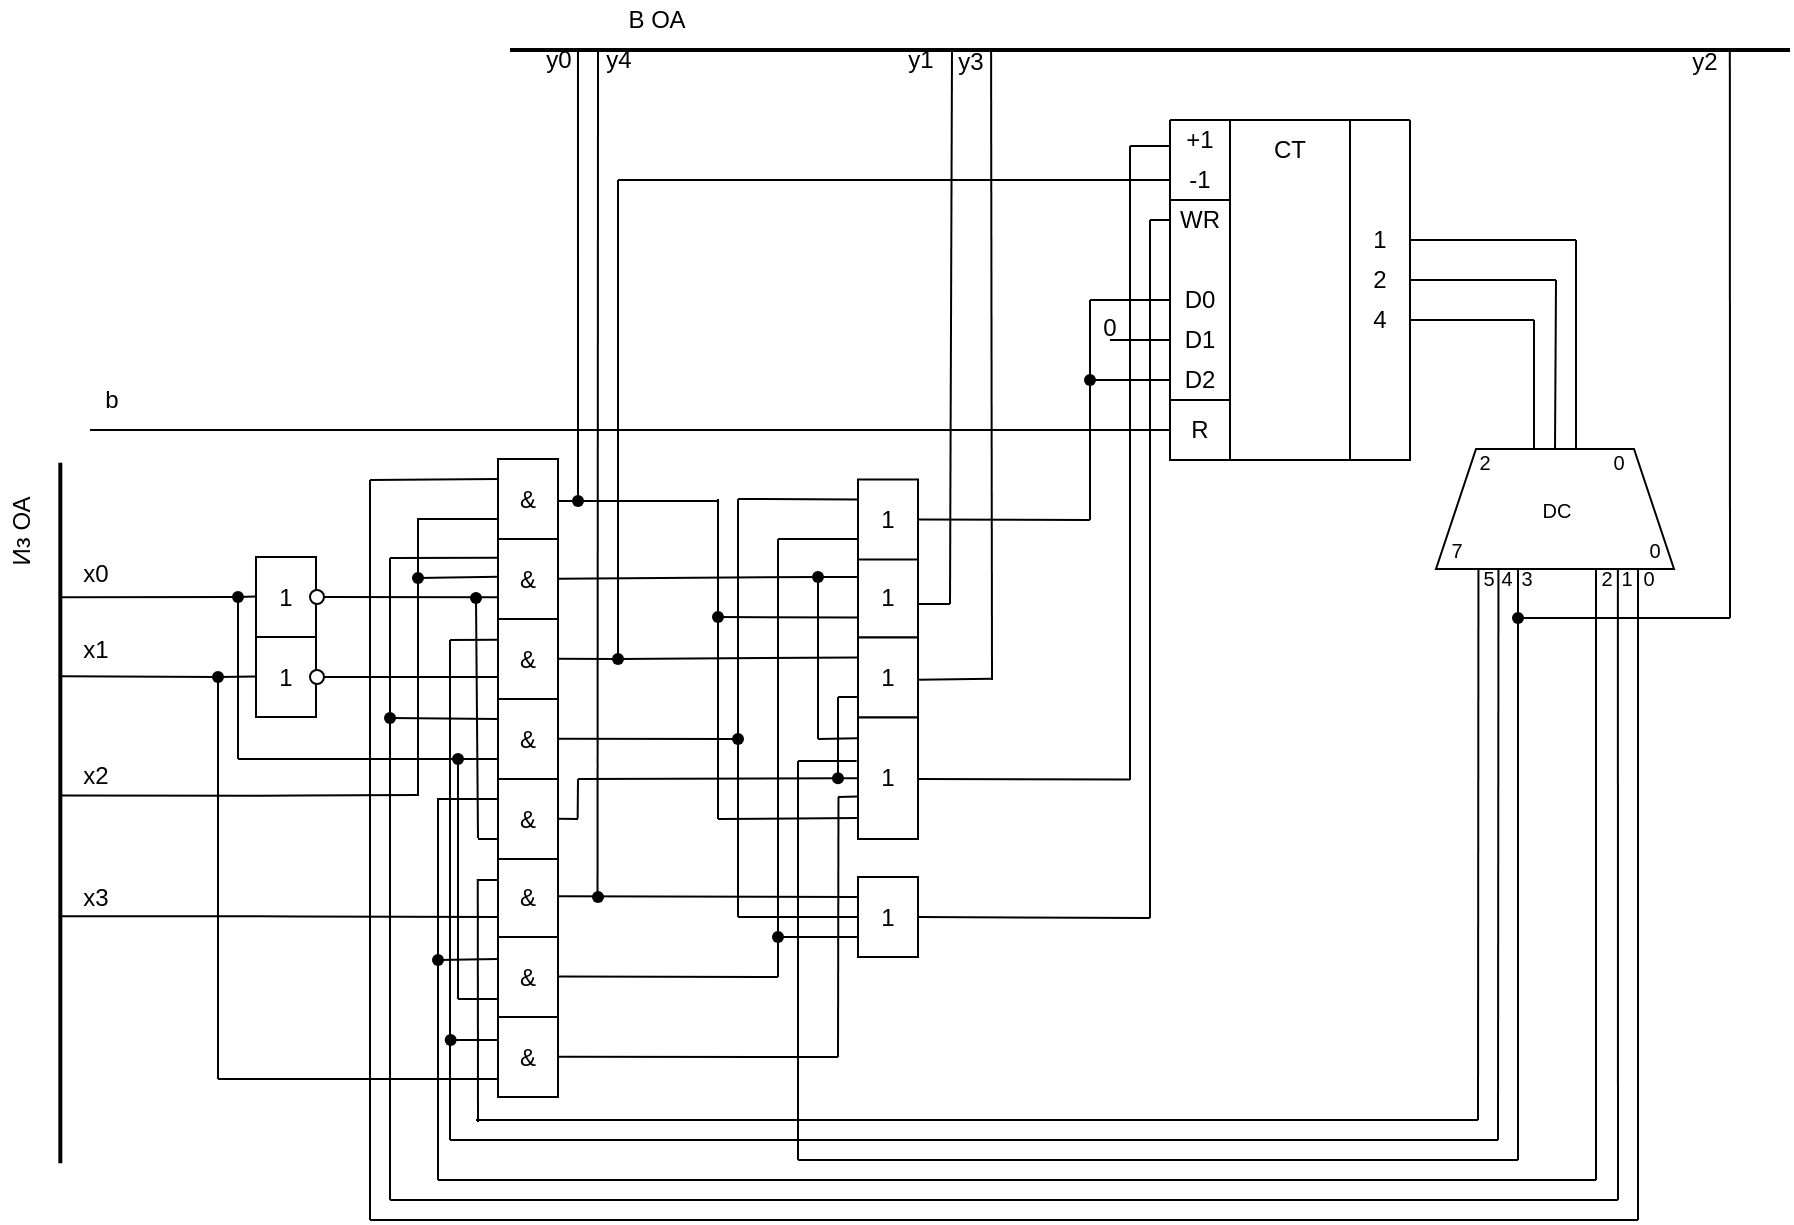 <mxfile version="14.6.11" type="device"><diagram id="6rTT9G7XrdYnJIxg4RJ-" name="Page-1"><mxGraphModel dx="2432" dy="1533" grid="1" gridSize="10" guides="1" tooltips="1" connect="1" arrows="1" fold="1" page="1" pageScale="1" pageWidth="827" pageHeight="1169" math="0" shadow="0"><root><mxCell id="0"/><mxCell id="1" parent="0"/><mxCell id="FhcqN6bbAyKNYgnMqyNb-53" value="" style="endArrow=none;html=1;labelBackgroundColor=#ffffff;fontColor=#000000;" parent="1" edge="1"><mxGeometry width="50" height="50" relative="1" as="geometry"><mxPoint x="-757" y="-935.5" as="sourcePoint"/><mxPoint x="-757" y="-1040" as="targetPoint"/></mxGeometry></mxCell><mxCell id="FhcqN6bbAyKNYgnMqyNb-59" value="" style="shape=trapezoid;perimeter=trapezoidPerimeter;whiteSpace=wrap;html=1;fixedSize=1;rounded=0;glass=1;strokeColor=#000000;fillColor=#ffffff;rotation=0;" parent="1" vertex="1"><mxGeometry x="-827" y="-935.5" width="119" height="60" as="geometry"/></mxCell><mxCell id="FhcqN6bbAyKNYgnMqyNb-61" value="" style="endArrow=none;html=1;labelBackgroundColor=#ffffff;fontColor=#000000;exitX=0.5;exitY=0;exitDx=0;exitDy=0;" parent="1" edge="1"><mxGeometry width="50" height="50" relative="1" as="geometry"><mxPoint x="-767.5" y="-935.5" as="sourcePoint"/><mxPoint x="-767" y="-1020" as="targetPoint"/></mxGeometry></mxCell><mxCell id="FhcqN6bbAyKNYgnMqyNb-62" value="" style="endArrow=none;html=1;labelBackgroundColor=#ffffff;fontColor=#000000;" parent="1" edge="1"><mxGeometry width="50" height="50" relative="1" as="geometry"><mxPoint x="-778" y="-935.5" as="sourcePoint"/><mxPoint x="-778" y="-1000" as="targetPoint"/></mxGeometry></mxCell><mxCell id="FhcqN6bbAyKNYgnMqyNb-66" value="&lt;font style=&quot;font-size: 10px&quot;&gt;DC&lt;/font&gt;" style="text;html=1;align=center;verticalAlign=middle;resizable=0;points=[];autosize=1;strokeColor=none;" parent="1" vertex="1"><mxGeometry x="-782" y="-915.5" width="30" height="20" as="geometry"/></mxCell><mxCell id="FhcqN6bbAyKNYgnMqyNb-67" value="&lt;font style=&quot;font-size: 10px&quot;&gt;7&lt;/font&gt;" style="text;html=1;align=center;verticalAlign=middle;resizable=0;points=[];autosize=1;strokeColor=none;" parent="1" vertex="1"><mxGeometry x="-827" y="-895.5" width="20" height="20" as="geometry"/></mxCell><mxCell id="FhcqN6bbAyKNYgnMqyNb-69" value="&lt;font style=&quot;font-size: 10px&quot;&gt;0&lt;/font&gt;" style="text;html=1;align=center;verticalAlign=middle;resizable=0;points=[];autosize=1;strokeColor=none;" parent="1" vertex="1"><mxGeometry x="-728" y="-895.5" width="20" height="20" as="geometry"/></mxCell><mxCell id="FhcqN6bbAyKNYgnMqyNb-70" value="&lt;span style=&quot;font-size: 10px&quot;&gt;2&lt;/span&gt;" style="text;html=1;align=center;verticalAlign=middle;resizable=0;points=[];autosize=1;strokeColor=none;" parent="1" vertex="1"><mxGeometry x="-812.77" y="-939.5" width="20" height="20" as="geometry"/></mxCell><mxCell id="FhcqN6bbAyKNYgnMqyNb-71" value="&lt;span style=&quot;font-size: 10px&quot;&gt;0&lt;/span&gt;" style="text;html=1;align=center;verticalAlign=middle;resizable=0;points=[];autosize=1;strokeColor=none;" parent="1" vertex="1"><mxGeometry x="-746" y="-939.5" width="20" height="20" as="geometry"/></mxCell><mxCell id="FhcqN6bbAyKNYgnMqyNb-85" value="" style="endArrow=none;html=1;labelBackgroundColor=#ffffff;fontColor=#000000;" parent="1" edge="1"><mxGeometry width="50" height="50" relative="1" as="geometry"><mxPoint x="-736" y="-560" as="sourcePoint"/><mxPoint x="-736.07" y="-875.5" as="targetPoint"/><Array as="points"><mxPoint x="-736.07" y="-875.5"/></Array></mxGeometry></mxCell><mxCell id="FhcqN6bbAyKNYgnMqyNb-86" value="" style="endArrow=none;html=1;labelBackgroundColor=#ffffff;fontColor=#000000;" parent="1" edge="1"><mxGeometry width="50" height="50" relative="1" as="geometry"><mxPoint x="-726" y="-550" as="sourcePoint"/><mxPoint x="-726" y="-875.5" as="targetPoint"/><Array as="points"><mxPoint x="-726" y="-875.5"/></Array></mxGeometry></mxCell><mxCell id="FhcqN6bbAyKNYgnMqyNb-87" value="&lt;font style=&quot;font-size: 10px&quot;&gt;0&lt;/font&gt;" style="text;html=1;align=center;verticalAlign=middle;resizable=0;points=[];autosize=1;strokeColor=none;" parent="1" vertex="1"><mxGeometry x="-731" y="-881.5" width="20" height="20" as="geometry"/></mxCell><mxCell id="FhcqN6bbAyKNYgnMqyNb-90" value="&lt;font style=&quot;font-size: 10px&quot;&gt;1&lt;/font&gt;" style="text;html=1;align=center;verticalAlign=middle;resizable=0;points=[];autosize=1;strokeColor=none;" parent="1" vertex="1"><mxGeometry x="-742" y="-881.5" width="20" height="20" as="geometry"/></mxCell><mxCell id="FhcqN6bbAyKNYgnMqyNb-93" value="&lt;font style=&quot;font-size: 10px&quot;&gt;2&lt;/font&gt;" style="text;html=1;align=center;verticalAlign=middle;resizable=0;points=[];autosize=1;strokeColor=none;" parent="1" vertex="1"><mxGeometry x="-752" y="-881.5" width="20" height="20" as="geometry"/></mxCell><mxCell id="FhcqN6bbAyKNYgnMqyNb-95" value="" style="endArrow=none;html=1;labelBackgroundColor=#ffffff;fontColor=#000000;startArrow=none;" parent="1" edge="1"><mxGeometry width="50" height="50" relative="1" as="geometry"><mxPoint x="-747" y="-570" as="sourcePoint"/><mxPoint x="-747.0" y="-875.5" as="targetPoint"/><Array as="points"><mxPoint x="-747" y="-875.5"/></Array></mxGeometry></mxCell><mxCell id="FhcqN6bbAyKNYgnMqyNb-100" value="&lt;font style=&quot;font-size: 10px&quot;&gt;3&lt;/font&gt;" style="text;html=1;align=center;verticalAlign=middle;resizable=0;points=[];autosize=1;strokeColor=none;" parent="1" vertex="1"><mxGeometry x="-792" y="-881.5" width="20" height="20" as="geometry"/></mxCell><mxCell id="FhcqN6bbAyKNYgnMqyNb-102" value="" style="endArrow=none;html=1;labelBackgroundColor=#ffffff;fontColor=#000000;startArrow=none;" parent="1" edge="1"><mxGeometry width="50" height="50" relative="1" as="geometry"><mxPoint x="-786" y="-580" as="sourcePoint"/><mxPoint x="-786" y="-875.5" as="targetPoint"/><Array as="points"><mxPoint x="-786" y="-875.5"/></Array></mxGeometry></mxCell><mxCell id="FhcqN6bbAyKNYgnMqyNb-105" value="&lt;font style=&quot;font-size: 10px&quot;&gt;4&lt;/font&gt;" style="text;html=1;align=center;verticalAlign=middle;resizable=0;points=[];autosize=1;strokeColor=none;" parent="1" vertex="1"><mxGeometry x="-802" y="-881.5" width="20" height="20" as="geometry"/></mxCell><mxCell id="FhcqN6bbAyKNYgnMqyNb-107" value="&lt;font style=&quot;font-size: 10px&quot;&gt;5&lt;/font&gt;" style="text;html=1;align=center;verticalAlign=middle;resizable=0;points=[];autosize=1;strokeColor=none;" parent="1" vertex="1"><mxGeometry x="-811.27" y="-881.5" width="20" height="20" as="geometry"/></mxCell><mxCell id="FhcqN6bbAyKNYgnMqyNb-109" value="" style="endArrow=none;html=1;labelBackgroundColor=#ffffff;fontColor=#000000;startArrow=none;" parent="1" edge="1"><mxGeometry width="50" height="50" relative="1" as="geometry"><mxPoint x="-796" y="-590" as="sourcePoint"/><mxPoint x="-795.77" y="-875.5" as="targetPoint"/><Array as="points"><mxPoint x="-795.77" y="-875.5"/></Array></mxGeometry></mxCell><mxCell id="FhcqN6bbAyKNYgnMqyNb-112" value="" style="endArrow=none;html=1;labelBackgroundColor=#ffffff;fontColor=#000000;startArrow=none;" parent="1" edge="1"><mxGeometry width="50" height="50" relative="1" as="geometry"><mxPoint x="-806" y="-600" as="sourcePoint"/><mxPoint x="-805.77" y="-875.5" as="targetPoint"/><Array as="points"><mxPoint x="-805.77" y="-875.5"/></Array></mxGeometry></mxCell><mxCell id="6sKbx54UEOwFNfyIrYAe-3" value="1" style="rounded=0;whiteSpace=wrap;html=1;glass=0;" vertex="1" parent="1"><mxGeometry x="-1417" y="-881.5" width="30" height="40" as="geometry"/></mxCell><mxCell id="6sKbx54UEOwFNfyIrYAe-4" value="1" style="rounded=0;whiteSpace=wrap;html=1;glass=0;" vertex="1" parent="1"><mxGeometry x="-1417" y="-841.5" width="30" height="40" as="geometry"/></mxCell><mxCell id="6sKbx54UEOwFNfyIrYAe-5" value="&amp;amp;" style="rounded=0;whiteSpace=wrap;html=1;glass=0;" vertex="1" parent="1"><mxGeometry x="-1296" y="-731.5" width="30" height="40" as="geometry"/></mxCell><mxCell id="6sKbx54UEOwFNfyIrYAe-6" value="&amp;amp;" style="rounded=0;whiteSpace=wrap;html=1;glass=0;" vertex="1" parent="1"><mxGeometry x="-1296" y="-691.5" width="30" height="40" as="geometry"/></mxCell><mxCell id="6sKbx54UEOwFNfyIrYAe-7" value="&amp;amp;" style="rounded=0;whiteSpace=wrap;html=1;glass=0;" vertex="1" parent="1"><mxGeometry x="-1296" y="-651.5" width="30" height="40" as="geometry"/></mxCell><mxCell id="6sKbx54UEOwFNfyIrYAe-9" value="&amp;amp;" style="rounded=0;whiteSpace=wrap;html=1;glass=0;" vertex="1" parent="1"><mxGeometry x="-1296" y="-930.5" width="30" height="40" as="geometry"/></mxCell><mxCell id="6sKbx54UEOwFNfyIrYAe-10" value="&amp;amp;" style="rounded=0;whiteSpace=wrap;html=1;glass=0;" vertex="1" parent="1"><mxGeometry x="-1296" y="-890.5" width="30" height="40" as="geometry"/></mxCell><mxCell id="6sKbx54UEOwFNfyIrYAe-11" value="&amp;amp;" style="rounded=0;whiteSpace=wrap;html=1;glass=0;" vertex="1" parent="1"><mxGeometry x="-1296" y="-850.5" width="30" height="40" as="geometry"/></mxCell><mxCell id="6sKbx54UEOwFNfyIrYAe-12" value="&amp;amp;" style="rounded=0;whiteSpace=wrap;html=1;glass=0;" vertex="1" parent="1"><mxGeometry x="-1296" y="-810.5" width="30" height="40" as="geometry"/></mxCell><mxCell id="6sKbx54UEOwFNfyIrYAe-13" value="&amp;amp;" style="rounded=0;whiteSpace=wrap;html=1;glass=0;" vertex="1" parent="1"><mxGeometry x="-1296" y="-770.5" width="30" height="40" as="geometry"/></mxCell><mxCell id="6sKbx54UEOwFNfyIrYAe-19" value="1" style="rounded=0;whiteSpace=wrap;html=1;glass=0;" vertex="1" parent="1"><mxGeometry x="-1116" y="-881.25" width="30" height="40" as="geometry"/></mxCell><mxCell id="6sKbx54UEOwFNfyIrYAe-20" value="1" style="rounded=0;whiteSpace=wrap;html=1;glass=0;" vertex="1" parent="1"><mxGeometry x="-1116" y="-841.25" width="30" height="40" as="geometry"/></mxCell><mxCell id="6sKbx54UEOwFNfyIrYAe-21" value="1" style="rounded=0;whiteSpace=wrap;html=1;glass=0;" vertex="1" parent="1"><mxGeometry x="-1116" y="-801.25" width="30" height="60.75" as="geometry"/></mxCell><mxCell id="6sKbx54UEOwFNfyIrYAe-22" value="1" style="rounded=0;whiteSpace=wrap;html=1;glass=0;" vertex="1" parent="1"><mxGeometry x="-1116" y="-920.25" width="30" height="40" as="geometry"/></mxCell><mxCell id="6sKbx54UEOwFNfyIrYAe-23" value="1" style="rounded=0;whiteSpace=wrap;html=1;glass=0;" vertex="1" parent="1"><mxGeometry x="-1116" y="-721.5" width="30" height="40" as="geometry"/></mxCell><mxCell id="6sKbx54UEOwFNfyIrYAe-24" value="" style="ellipse;whiteSpace=wrap;html=1;aspect=fixed;rounded=0;glass=0;" vertex="1" parent="1"><mxGeometry x="-1390" y="-825" width="7" height="7" as="geometry"/></mxCell><mxCell id="6sKbx54UEOwFNfyIrYAe-25" value="" style="ellipse;whiteSpace=wrap;html=1;aspect=fixed;rounded=0;glass=0;" vertex="1" parent="1"><mxGeometry x="-1390" y="-865" width="7" height="7" as="geometry"/></mxCell><mxCell id="6sKbx54UEOwFNfyIrYAe-26" value="" style="endArrow=none;html=1;exitDx=0;exitDy=0;exitPerimeter=0;startArrow=none;" edge="1" parent="1" source="6sKbx54UEOwFNfyIrYAe-66"><mxGeometry width="50" height="50" relative="1" as="geometry"><mxPoint x="-1516" y="-861.74" as="sourcePoint"/><mxPoint x="-1417" y="-861.74" as="targetPoint"/></mxGeometry></mxCell><mxCell id="6sKbx54UEOwFNfyIrYAe-27" value="" style="endArrow=none;html=1;exitDx=0;exitDy=0;exitPerimeter=0;startArrow=none;" edge="1" parent="1" source="6sKbx54UEOwFNfyIrYAe-71"><mxGeometry width="50" height="50" relative="1" as="geometry"><mxPoint x="-1516" y="-821.74" as="sourcePoint"/><mxPoint x="-1417" y="-821.74" as="targetPoint"/></mxGeometry></mxCell><mxCell id="6sKbx54UEOwFNfyIrYAe-32" value="" style="line;strokeWidth=2;html=1;rotation=-90;" vertex="1" parent="1"><mxGeometry x="-1690" y="-758.5" width="350.33" height="10" as="geometry"/></mxCell><mxCell id="6sKbx54UEOwFNfyIrYAe-33" value="Из ОА" style="text;html=1;align=center;verticalAlign=middle;resizable=0;points=[];autosize=1;strokeColor=none;rotation=-90;" vertex="1" parent="1"><mxGeometry x="-1559.5" y="-903.5" width="50" height="20" as="geometry"/></mxCell><mxCell id="6sKbx54UEOwFNfyIrYAe-34" value="x0" style="text;html=1;strokeColor=none;fillColor=none;align=center;verticalAlign=middle;whiteSpace=wrap;rounded=0;" vertex="1" parent="1"><mxGeometry x="-1517" y="-883.5" width="40" height="20" as="geometry"/></mxCell><mxCell id="6sKbx54UEOwFNfyIrYAe-35" value="x1" style="text;html=1;strokeColor=none;fillColor=none;align=center;verticalAlign=middle;whiteSpace=wrap;rounded=0;" vertex="1" parent="1"><mxGeometry x="-1517" y="-845" width="40" height="20" as="geometry"/></mxCell><mxCell id="6sKbx54UEOwFNfyIrYAe-36" value="" style="endArrow=none;html=1;" edge="1" parent="1"><mxGeometry width="50" height="50" relative="1" as="geometry"><mxPoint x="-1360" y="-920" as="sourcePoint"/><mxPoint x="-1296" y="-920.56" as="targetPoint"/></mxGeometry></mxCell><mxCell id="6sKbx54UEOwFNfyIrYAe-38" value="" style="endArrow=none;html=1;" edge="1" parent="1"><mxGeometry width="50" height="50" relative="1" as="geometry"><mxPoint x="-1336" y="-900.5" as="sourcePoint"/><mxPoint x="-1296" y="-900.56" as="targetPoint"/></mxGeometry></mxCell><mxCell id="6sKbx54UEOwFNfyIrYAe-39" value="" style="endArrow=none;html=1;" edge="1" parent="1"><mxGeometry width="50" height="50" relative="1" as="geometry"><mxPoint x="-1350" y="-881" as="sourcePoint"/><mxPoint x="-1296" y="-881.12" as="targetPoint"/></mxGeometry></mxCell><mxCell id="6sKbx54UEOwFNfyIrYAe-41" value="" style="endArrow=none;html=1;exitX=0.575;exitY=0.485;exitDx=0;exitDy=0;exitPerimeter=0;" edge="1" parent="1" source="6sKbx54UEOwFNfyIrYAe-79"><mxGeometry width="50" height="50" relative="1" as="geometry"><mxPoint x="-1326" y="-871.5" as="sourcePoint"/><mxPoint x="-1296" y="-871.62" as="targetPoint"/></mxGeometry></mxCell><mxCell id="6sKbx54UEOwFNfyIrYAe-42" value="" style="endArrow=none;html=1;" edge="1" parent="1"><mxGeometry width="50" height="50" relative="1" as="geometry"><mxPoint x="-1320" y="-840" as="sourcePoint"/><mxPoint x="-1296" y="-840.12" as="targetPoint"/></mxGeometry></mxCell><mxCell id="6sKbx54UEOwFNfyIrYAe-43" value="" style="endArrow=none;html=1;exitX=1;exitY=0.5;exitDx=0;exitDy=0;entryX=-0.008;entryY=0.726;entryDx=0;entryDy=0;entryPerimeter=0;" edge="1" parent="1" source="6sKbx54UEOwFNfyIrYAe-24" target="6sKbx54UEOwFNfyIrYAe-11"><mxGeometry width="50" height="50" relative="1" as="geometry"><mxPoint x="-1356" y="-821.55" as="sourcePoint"/><mxPoint x="-1336" y="-821.67" as="targetPoint"/></mxGeometry></mxCell><mxCell id="6sKbx54UEOwFNfyIrYAe-46" value="" style="endArrow=none;html=1;" edge="1" parent="1"><mxGeometry width="50" height="50" relative="1" as="geometry"><mxPoint x="-1350" y="-801" as="sourcePoint"/><mxPoint x="-1296" y="-800.56" as="targetPoint"/></mxGeometry></mxCell><mxCell id="6sKbx54UEOwFNfyIrYAe-47" value="" style="endArrow=none;html=1;" edge="1" parent="1"><mxGeometry width="50" height="50" relative="1" as="geometry"><mxPoint x="-1426" y="-780.5" as="sourcePoint"/><mxPoint x="-1296" y="-780.56" as="targetPoint"/></mxGeometry></mxCell><mxCell id="6sKbx54UEOwFNfyIrYAe-48" value="" style="endArrow=none;html=1;" edge="1" parent="1"><mxGeometry width="50" height="50" relative="1" as="geometry"><mxPoint x="-1326" y="-760.5" as="sourcePoint"/><mxPoint x="-1296" y="-760.56" as="targetPoint"/></mxGeometry></mxCell><mxCell id="6sKbx54UEOwFNfyIrYAe-49" value="" style="endArrow=none;html=1;" edge="1" parent="1"><mxGeometry width="50" height="50" relative="1" as="geometry"><mxPoint x="-1306" y="-740.5" as="sourcePoint"/><mxPoint x="-1296" y="-740.56" as="targetPoint"/></mxGeometry></mxCell><mxCell id="6sKbx54UEOwFNfyIrYAe-54" value="" style="endArrow=none;html=1;" edge="1" parent="1"><mxGeometry width="50" height="50" relative="1" as="geometry"><mxPoint x="-1326" y="-680" as="sourcePoint"/><mxPoint x="-1296" y="-680.56" as="targetPoint"/></mxGeometry></mxCell><mxCell id="6sKbx54UEOwFNfyIrYAe-55" value="" style="endArrow=none;html=1;" edge="1" parent="1"><mxGeometry width="50" height="50" relative="1" as="geometry"><mxPoint x="-1316" y="-660.44" as="sourcePoint"/><mxPoint x="-1296" y="-660.56" as="targetPoint"/></mxGeometry></mxCell><mxCell id="6sKbx54UEOwFNfyIrYAe-56" value="" style="endArrow=none;html=1;" edge="1" parent="1"><mxGeometry width="50" height="50" relative="1" as="geometry"><mxPoint x="-1320" y="-640" as="sourcePoint"/><mxPoint x="-1296" y="-640" as="targetPoint"/></mxGeometry></mxCell><mxCell id="6sKbx54UEOwFNfyIrYAe-57" value="" style="endArrow=none;html=1;" edge="1" parent="1"><mxGeometry width="50" height="50" relative="1" as="geometry"><mxPoint x="-1436" y="-620.5" as="sourcePoint"/><mxPoint x="-1296" y="-620.56" as="targetPoint"/></mxGeometry></mxCell><mxCell id="6sKbx54UEOwFNfyIrYAe-62" value="" style="endArrow=none;html=1;exitX=1;exitY=0.5;exitDx=0;exitDy=0;" edge="1" parent="1" source="6sKbx54UEOwFNfyIrYAe-25"><mxGeometry width="50" height="50" relative="1" as="geometry"><mxPoint x="-1356" y="-861.5" as="sourcePoint"/><mxPoint x="-1296" y="-861.33" as="targetPoint"/></mxGeometry></mxCell><mxCell id="6sKbx54UEOwFNfyIrYAe-64" value="" style="endArrow=none;html=1;startArrow=none;" edge="1" parent="1" source="6sKbx54UEOwFNfyIrYAe-60"><mxGeometry width="50" height="50" relative="1" as="geometry"><mxPoint x="-1306" y="-861" as="sourcePoint"/><mxPoint x="-1306" y="-741" as="targetPoint"/></mxGeometry></mxCell><mxCell id="6sKbx54UEOwFNfyIrYAe-60" value="" style="shape=waypoint;sketch=0;size=6;pointerEvents=1;points=[];fillColor=none;resizable=0;rotatable=0;perimeter=centerPerimeter;snapToPoint=1;rounded=0;glass=0;strokeColor=#000000;" vertex="1" parent="1"><mxGeometry x="-1327" y="-881" width="40" height="40" as="geometry"/></mxCell><mxCell id="6sKbx54UEOwFNfyIrYAe-65" value="" style="endArrow=none;html=1;" edge="1" parent="1" target="6sKbx54UEOwFNfyIrYAe-60"><mxGeometry width="50" height="50" relative="1" as="geometry"><mxPoint x="-1306" y="-861" as="sourcePoint"/><mxPoint x="-1306" y="-741" as="targetPoint"/></mxGeometry></mxCell><mxCell id="6sKbx54UEOwFNfyIrYAe-66" value="" style="shape=waypoint;sketch=0;size=6;pointerEvents=1;points=[];fillColor=none;resizable=0;rotatable=0;perimeter=centerPerimeter;snapToPoint=1;rounded=0;glass=0;strokeColor=#000000;" vertex="1" parent="1"><mxGeometry x="-1446" y="-881.5" width="40" height="40" as="geometry"/></mxCell><mxCell id="6sKbx54UEOwFNfyIrYAe-67" value="" style="endArrow=none;html=1;exitX=0.808;exitY=0.57;exitDx=0;exitDy=0;exitPerimeter=0;" edge="1" parent="1" source="6sKbx54UEOwFNfyIrYAe-32" target="6sKbx54UEOwFNfyIrYAe-66"><mxGeometry width="50" height="50" relative="1" as="geometry"><mxPoint x="-1514.135" y="-861.402" as="sourcePoint"/><mxPoint x="-1417" y="-861.74" as="targetPoint"/></mxGeometry></mxCell><mxCell id="6sKbx54UEOwFNfyIrYAe-68" value="" style="endArrow=none;html=1;" edge="1" parent="1" target="6sKbx54UEOwFNfyIrYAe-66"><mxGeometry width="50" height="50" relative="1" as="geometry"><mxPoint x="-1426" y="-780.5" as="sourcePoint"/><mxPoint x="-1422.49" y="-810.5" as="targetPoint"/></mxGeometry></mxCell><mxCell id="6sKbx54UEOwFNfyIrYAe-69" value="" style="shape=waypoint;sketch=0;size=6;pointerEvents=1;points=[];fillColor=none;resizable=0;rotatable=0;perimeter=centerPerimeter;snapToPoint=1;rounded=0;glass=0;strokeColor=#000000;" vertex="1" parent="1"><mxGeometry x="-1336" y="-800.5" width="40" height="40" as="geometry"/></mxCell><mxCell id="6sKbx54UEOwFNfyIrYAe-70" value="" style="endArrow=none;html=1;startArrow=none;" edge="1" parent="1" source="6sKbx54UEOwFNfyIrYAe-69"><mxGeometry width="50" height="50" relative="1" as="geometry"><mxPoint x="-1336" y="-771.75" as="sourcePoint"/><mxPoint x="-1316" y="-660.5" as="targetPoint"/></mxGeometry></mxCell><mxCell id="6sKbx54UEOwFNfyIrYAe-71" value="" style="shape=waypoint;sketch=0;size=6;pointerEvents=1;points=[];fillColor=none;resizable=0;rotatable=0;perimeter=centerPerimeter;snapToPoint=1;rounded=0;glass=0;strokeColor=#000000;" vertex="1" parent="1"><mxGeometry x="-1456" y="-841.5" width="40" height="40" as="geometry"/></mxCell><mxCell id="6sKbx54UEOwFNfyIrYAe-72" value="" style="endArrow=none;html=1;exitX=0.695;exitY=0.546;exitDx=0;exitDy=0;exitPerimeter=0;" edge="1" parent="1" source="6sKbx54UEOwFNfyIrYAe-32" target="6sKbx54UEOwFNfyIrYAe-71"><mxGeometry width="50" height="50" relative="1" as="geometry"><mxPoint x="-1514.375" y="-821.814" as="sourcePoint"/><mxPoint x="-1417" y="-821.74" as="targetPoint"/></mxGeometry></mxCell><mxCell id="6sKbx54UEOwFNfyIrYAe-74" value="" style="endArrow=none;html=1;" edge="1" parent="1"><mxGeometry width="50" height="50" relative="1" as="geometry"><mxPoint x="-1436" y="-620.5" as="sourcePoint"/><mxPoint x="-1436" y="-821.79" as="targetPoint"/></mxGeometry></mxCell><mxCell id="6sKbx54UEOwFNfyIrYAe-76" value="x2" style="text;html=1;strokeColor=none;fillColor=none;align=center;verticalAlign=middle;whiteSpace=wrap;rounded=0;" vertex="1" parent="1"><mxGeometry x="-1517" y="-782" width="40" height="20" as="geometry"/></mxCell><mxCell id="6sKbx54UEOwFNfyIrYAe-77" value="" style="endArrow=none;html=1;startArrow=none;" edge="1" parent="1" source="6sKbx54UEOwFNfyIrYAe-79"><mxGeometry width="50" height="50" relative="1" as="geometry"><mxPoint x="-1336" y="-901" as="sourcePoint"/><mxPoint x="-1336" y="-762" as="targetPoint"/></mxGeometry></mxCell><mxCell id="6sKbx54UEOwFNfyIrYAe-80" value="" style="endArrow=none;html=1;exitX=0.525;exitY=0.444;exitDx=0;exitDy=0;exitPerimeter=0;" edge="1" parent="1"><mxGeometry width="50" height="50" relative="1" as="geometry"><mxPoint x="-1515.395" y="-762.198" as="sourcePoint"/><mxPoint x="-1336" y="-762.5" as="targetPoint"/><Array as="points"><mxPoint x="-1406" y="-762.14"/></Array></mxGeometry></mxCell><mxCell id="6sKbx54UEOwFNfyIrYAe-81" value="x3" style="text;html=1;strokeColor=none;fillColor=none;align=center;verticalAlign=middle;whiteSpace=wrap;rounded=0;" vertex="1" parent="1"><mxGeometry x="-1517" y="-721.5" width="40" height="20" as="geometry"/></mxCell><mxCell id="6sKbx54UEOwFNfyIrYAe-82" value="" style="endArrow=none;html=1;exitX=0.525;exitY=0.444;exitDx=0;exitDy=0;exitPerimeter=0;entryX=0;entryY=0.75;entryDx=0;entryDy=0;" edge="1" parent="1" target="6sKbx54UEOwFNfyIrYAe-5"><mxGeometry width="50" height="50" relative="1" as="geometry"><mxPoint x="-1515.395" y="-701.898" as="sourcePoint"/><mxPoint x="-1326" y="-701.84" as="targetPoint"/><Array as="points"><mxPoint x="-1406" y="-701.84"/></Array></mxGeometry></mxCell><mxCell id="6sKbx54UEOwFNfyIrYAe-79" value="" style="shape=waypoint;sketch=0;size=6;pointerEvents=1;points=[];fillColor=none;resizable=0;rotatable=0;perimeter=centerPerimeter;snapToPoint=1;rounded=0;glass=0;strokeColor=#000000;" vertex="1" parent="1"><mxGeometry x="-1356" y="-891" width="40" height="40" as="geometry"/></mxCell><mxCell id="6sKbx54UEOwFNfyIrYAe-83" value="" style="endArrow=none;html=1;startArrow=none;" edge="1" parent="1" target="6sKbx54UEOwFNfyIrYAe-79"><mxGeometry width="50" height="50" relative="1" as="geometry"><mxPoint x="-1336" y="-901" as="sourcePoint"/><mxPoint x="-1336" y="-762" as="targetPoint"/></mxGeometry></mxCell><mxCell id="6sKbx54UEOwFNfyIrYAe-86" value="" style="endArrow=none;html=1;startArrow=none;" edge="1" parent="1" source="6sKbx54UEOwFNfyIrYAe-87"><mxGeometry width="50" height="50" relative="1" as="geometry"><mxPoint x="-1266" y="-909.44" as="sourcePoint"/><mxPoint x="-1186" y="-909.5" as="targetPoint"/></mxGeometry></mxCell><mxCell id="6sKbx54UEOwFNfyIrYAe-88" value="" style="endArrow=none;html=1;" edge="1" parent="1" target="6sKbx54UEOwFNfyIrYAe-87"><mxGeometry width="50" height="50" relative="1" as="geometry"><mxPoint x="-1266" y="-909.44" as="sourcePoint"/><mxPoint x="-1126" y="-909.5" as="targetPoint"/></mxGeometry></mxCell><mxCell id="6sKbx54UEOwFNfyIrYAe-89" value="" style="endArrow=none;html=1;startArrow=none;entryX=0;entryY=0.25;entryDx=0;entryDy=0;" edge="1" parent="1" target="6sKbx54UEOwFNfyIrYAe-23"><mxGeometry width="50" height="50" relative="1" as="geometry"><mxPoint x="-1266" y="-711.84" as="sourcePoint"/><mxPoint x="-1136" y="-711.84" as="targetPoint"/></mxGeometry></mxCell><mxCell id="6sKbx54UEOwFNfyIrYAe-90" value="" style="shape=waypoint;sketch=0;size=6;pointerEvents=1;points=[];fillColor=none;resizable=0;rotatable=0;perimeter=centerPerimeter;snapToPoint=1;rounded=0;glass=0;strokeColor=#000000;" vertex="1" parent="1"><mxGeometry x="-1266" y="-731.5" width="40" height="40" as="geometry"/></mxCell><mxCell id="6sKbx54UEOwFNfyIrYAe-91" value="" style="endArrow=none;html=1;startArrow=none;entryX=0.167;entryY=0.25;entryDx=0;entryDy=0;entryPerimeter=0;" edge="1" parent="1" target="6sKbx54UEOwFNfyIrYAe-213"><mxGeometry width="50" height="50" relative="1" as="geometry"><mxPoint x="-1246.24" y="-712.84" as="sourcePoint"/><mxPoint x="-1246" y="-1100" as="targetPoint"/></mxGeometry></mxCell><mxCell id="6sKbx54UEOwFNfyIrYAe-92" value="" style="endArrow=none;html=1;startArrow=none;entryX=0.833;entryY=0.3;entryDx=0;entryDy=0;entryPerimeter=0;" edge="1" parent="1" source="6sKbx54UEOwFNfyIrYAe-87" target="6sKbx54UEOwFNfyIrYAe-212"><mxGeometry width="50" height="50" relative="1" as="geometry"><mxPoint x="-1256" y="-910.5" as="sourcePoint"/><mxPoint x="-1256" y="-1110" as="targetPoint"/></mxGeometry></mxCell><mxCell id="6sKbx54UEOwFNfyIrYAe-93" value="" style="endArrow=none;html=1;startArrow=none;" edge="1" parent="1" source="6sKbx54UEOwFNfyIrYAe-106"><mxGeometry width="50" height="50" relative="1" as="geometry"><mxPoint x="-1156" y="-671.5" as="sourcePoint"/><mxPoint x="-1156" y="-890.5" as="targetPoint"/></mxGeometry></mxCell><mxCell id="6sKbx54UEOwFNfyIrYAe-94" value="" style="endArrow=none;html=1;startArrow=none;" edge="1" parent="1"><mxGeometry width="50" height="50" relative="1" as="geometry"><mxPoint x="-1266" y="-671.74" as="sourcePoint"/><mxPoint x="-1156" y="-671.5" as="targetPoint"/></mxGeometry></mxCell><mxCell id="6sKbx54UEOwFNfyIrYAe-97" value="" style="endArrow=none;html=1;startArrow=none;" edge="1" parent="1"><mxGeometry width="50" height="50" relative="1" as="geometry"><mxPoint x="-1266" y="-631.67" as="sourcePoint"/><mxPoint x="-1126" y="-631.5" as="targetPoint"/></mxGeometry></mxCell><mxCell id="6sKbx54UEOwFNfyIrYAe-98" value="" style="endArrow=none;html=1;startArrow=none;" edge="1" parent="1"><mxGeometry width="50" height="50" relative="1" as="geometry"><mxPoint x="-1266" y="-750.67" as="sourcePoint"/><mxPoint x="-1256" y="-750.5" as="targetPoint"/></mxGeometry></mxCell><mxCell id="6sKbx54UEOwFNfyIrYAe-99" value="" style="endArrow=none;html=1;startArrow=none;" edge="1" parent="1" target="6sKbx54UEOwFNfyIrYAe-120"><mxGeometry width="50" height="50" relative="1" as="geometry"><mxPoint x="-1266" y="-790.67" as="sourcePoint"/><mxPoint x="-1226" y="-790.5" as="targetPoint"/></mxGeometry></mxCell><mxCell id="6sKbx54UEOwFNfyIrYAe-100" value="" style="endArrow=none;html=1;startArrow=none;entryX=0;entryY=0.25;entryDx=0;entryDy=0;" edge="1" parent="1" source="6sKbx54UEOwFNfyIrYAe-129" target="6sKbx54UEOwFNfyIrYAe-20"><mxGeometry width="50" height="50" relative="1" as="geometry"><mxPoint x="-1266" y="-830.67" as="sourcePoint"/><mxPoint x="-1196" y="-830.5" as="targetPoint"/></mxGeometry></mxCell><mxCell id="6sKbx54UEOwFNfyIrYAe-102" value="" style="endArrow=none;html=1;startArrow=none;" edge="1" parent="1" source="6sKbx54UEOwFNfyIrYAe-133"><mxGeometry width="50" height="50" relative="1" as="geometry"><mxPoint x="-1266" y="-870.67" as="sourcePoint"/><mxPoint x="-1116" y="-871.5" as="targetPoint"/></mxGeometry></mxCell><mxCell id="6sKbx54UEOwFNfyIrYAe-103" value="" style="endArrow=none;html=1;startArrow=none;" edge="1" parent="1"><mxGeometry width="50" height="50" relative="1" as="geometry"><mxPoint x="-1126" y="-631.5" as="sourcePoint"/><mxPoint x="-1125.76" y="-761.5" as="targetPoint"/></mxGeometry></mxCell><mxCell id="6sKbx54UEOwFNfyIrYAe-104" value="" style="endArrow=none;html=1;startArrow=none;" edge="1" parent="1"><mxGeometry width="50" height="50" relative="1" as="geometry"><mxPoint x="-1126" y="-761.5" as="sourcePoint"/><mxPoint x="-1116" y="-761.76" as="targetPoint"/></mxGeometry></mxCell><mxCell id="6sKbx54UEOwFNfyIrYAe-105" value="" style="endArrow=none;html=1;startArrow=none;" edge="1" parent="1"><mxGeometry width="50" height="50" relative="1" as="geometry"><mxPoint x="-1156" y="-890.5" as="sourcePoint"/><mxPoint x="-1116" y="-890.5" as="targetPoint"/></mxGeometry></mxCell><mxCell id="6sKbx54UEOwFNfyIrYAe-106" value="" style="shape=waypoint;sketch=0;size=6;pointerEvents=1;points=[];fillColor=none;resizable=0;rotatable=0;perimeter=centerPerimeter;snapToPoint=1;rounded=0;glass=0;strokeColor=#000000;" vertex="1" parent="1"><mxGeometry x="-1176" y="-711.5" width="40" height="40" as="geometry"/></mxCell><mxCell id="6sKbx54UEOwFNfyIrYAe-107" value="" style="endArrow=none;html=1;startArrow=none;" edge="1" parent="1" target="6sKbx54UEOwFNfyIrYAe-106"><mxGeometry width="50" height="50" relative="1" as="geometry"><mxPoint x="-1156" y="-671.5" as="sourcePoint"/><mxPoint x="-1156" y="-890.5" as="targetPoint"/></mxGeometry></mxCell><mxCell id="6sKbx54UEOwFNfyIrYAe-108" value="" style="endArrow=none;html=1;" edge="1" parent="1"><mxGeometry width="50" height="50" relative="1" as="geometry"><mxPoint x="-1156" y="-691.5" as="sourcePoint"/><mxPoint x="-1116" y="-691.5" as="targetPoint"/></mxGeometry></mxCell><mxCell id="6sKbx54UEOwFNfyIrYAe-109" value="" style="endArrow=none;html=1;startArrow=none;" edge="1" parent="1"><mxGeometry width="50" height="50" relative="1" as="geometry"><mxPoint x="-1256.17" y="-750.75" as="sourcePoint"/><mxPoint x="-1256" y="-770.5" as="targetPoint"/></mxGeometry></mxCell><mxCell id="6sKbx54UEOwFNfyIrYAe-110" value="" style="endArrow=none;html=1;entryX=0;entryY=0.5;entryDx=0;entryDy=0;startArrow=none;" edge="1" parent="1" source="6sKbx54UEOwFNfyIrYAe-111" target="6sKbx54UEOwFNfyIrYAe-21"><mxGeometry width="50" height="50" relative="1" as="geometry"><mxPoint x="-1256" y="-770.5" as="sourcePoint"/><mxPoint x="-1216" y="-770.5" as="targetPoint"/></mxGeometry></mxCell><mxCell id="6sKbx54UEOwFNfyIrYAe-111" value="" style="shape=waypoint;sketch=0;size=6;pointerEvents=1;points=[];fillColor=none;resizable=0;rotatable=0;perimeter=centerPerimeter;snapToPoint=1;rounded=0;glass=0;strokeColor=#000000;" vertex="1" parent="1"><mxGeometry x="-1146" y="-790.87" width="40" height="40" as="geometry"/></mxCell><mxCell id="6sKbx54UEOwFNfyIrYAe-112" value="" style="endArrow=none;html=1;entryDx=0;entryDy=0;entryPerimeter=0;" edge="1" parent="1" target="6sKbx54UEOwFNfyIrYAe-111"><mxGeometry width="50" height="50" relative="1" as="geometry"><mxPoint x="-1256" y="-770.5" as="sourcePoint"/><mxPoint x="-1116" y="-770.505" as="targetPoint"/></mxGeometry></mxCell><mxCell id="6sKbx54UEOwFNfyIrYAe-113" value="" style="endArrow=none;html=1;exitX=0.575;exitY=0.458;exitDx=0;exitDy=0;exitPerimeter=0;" edge="1" parent="1" source="6sKbx54UEOwFNfyIrYAe-111"><mxGeometry width="50" height="50" relative="1" as="geometry"><mxPoint x="-1216" y="-780.5" as="sourcePoint"/><mxPoint x="-1126" y="-811.5" as="targetPoint"/></mxGeometry></mxCell><mxCell id="6sKbx54UEOwFNfyIrYAe-114" value="" style="endArrow=none;html=1;" edge="1" parent="1"><mxGeometry width="50" height="50" relative="1" as="geometry"><mxPoint x="-1116" y="-811.5" as="sourcePoint"/><mxPoint x="-1126" y="-811.5" as="targetPoint"/></mxGeometry></mxCell><mxCell id="6sKbx54UEOwFNfyIrYAe-120" value="" style="shape=waypoint;sketch=0;size=6;pointerEvents=1;points=[];fillColor=none;resizable=0;rotatable=0;perimeter=centerPerimeter;snapToPoint=1;rounded=0;glass=0;strokeColor=#000000;" vertex="1" parent="1"><mxGeometry x="-1196" y="-810.5" width="40" height="40" as="geometry"/></mxCell><mxCell id="6sKbx54UEOwFNfyIrYAe-121" value="" style="endArrow=none;html=1;" edge="1" parent="1" target="6sKbx54UEOwFNfyIrYAe-120"><mxGeometry width="50" height="50" relative="1" as="geometry"><mxPoint x="-1176" y="-701.5" as="sourcePoint"/><mxPoint x="-1176" y="-790.5" as="targetPoint"/></mxGeometry></mxCell><mxCell id="6sKbx54UEOwFNfyIrYAe-122" value="" style="endArrow=none;html=1;startArrow=none;entryX=0;entryY=0.5;entryDx=0;entryDy=0;" edge="1" parent="1" target="6sKbx54UEOwFNfyIrYAe-23"><mxGeometry width="50" height="50" relative="1" as="geometry"><mxPoint x="-1176" y="-701.5" as="sourcePoint"/><mxPoint x="-1106" y="-701.5" as="targetPoint"/></mxGeometry></mxCell><mxCell id="6sKbx54UEOwFNfyIrYAe-123" value="" style="endArrow=none;html=1;" edge="1" parent="1" source="6sKbx54UEOwFNfyIrYAe-120"><mxGeometry width="50" height="50" relative="1" as="geometry"><mxPoint x="-1176" y="-791.25" as="sourcePoint"/><mxPoint x="-1176" y="-910.5" as="targetPoint"/></mxGeometry></mxCell><mxCell id="6sKbx54UEOwFNfyIrYAe-87" value="" style="shape=waypoint;sketch=0;size=6;pointerEvents=1;points=[];fillColor=none;resizable=0;rotatable=0;perimeter=centerPerimeter;snapToPoint=1;rounded=0;glass=0;strokeColor=#000000;" vertex="1" parent="1"><mxGeometry x="-1276" y="-929.5" width="40" height="40" as="geometry"/></mxCell><mxCell id="6sKbx54UEOwFNfyIrYAe-128" value="" style="endArrow=none;html=1;startArrow=none;entryX=0;entryY=0.25;entryDx=0;entryDy=0;" edge="1" parent="1" target="6sKbx54UEOwFNfyIrYAe-22"><mxGeometry width="50" height="50" relative="1" as="geometry"><mxPoint x="-1176" y="-910.5" as="sourcePoint"/><mxPoint x="-1196" y="-910.33" as="targetPoint"/></mxGeometry></mxCell><mxCell id="6sKbx54UEOwFNfyIrYAe-129" value="" style="shape=waypoint;sketch=0;size=6;pointerEvents=1;points=[];fillColor=none;resizable=0;rotatable=0;perimeter=centerPerimeter;snapToPoint=1;rounded=0;glass=0;strokeColor=#000000;" vertex="1" parent="1"><mxGeometry x="-1256" y="-850.5" width="40" height="40" as="geometry"/></mxCell><mxCell id="6sKbx54UEOwFNfyIrYAe-131" value="" style="endArrow=none;html=1;startArrow=none;" edge="1" parent="1" target="6sKbx54UEOwFNfyIrYAe-129"><mxGeometry width="50" height="50" relative="1" as="geometry"><mxPoint x="-1266" y="-830.67" as="sourcePoint"/><mxPoint x="-1196" y="-830.5" as="targetPoint"/></mxGeometry></mxCell><mxCell id="6sKbx54UEOwFNfyIrYAe-132" value="" style="endArrow=none;html=1;startArrow=none;entryX=0.426;entryY=0.508;entryDx=0;entryDy=0;entryPerimeter=0;" edge="1" parent="1" target="6sKbx54UEOwFNfyIrYAe-129"><mxGeometry width="50" height="50" relative="1" as="geometry"><mxPoint x="-1236" y="-1070" as="sourcePoint"/><mxPoint x="-1226" y="-860.5" as="targetPoint"/></mxGeometry></mxCell><mxCell id="6sKbx54UEOwFNfyIrYAe-133" value="" style="shape=waypoint;sketch=0;size=6;pointerEvents=1;points=[];fillColor=none;resizable=0;rotatable=0;perimeter=centerPerimeter;snapToPoint=1;rounded=0;glass=0;strokeColor=#000000;" vertex="1" parent="1"><mxGeometry x="-1156" y="-891.5" width="40" height="40" as="geometry"/></mxCell><mxCell id="6sKbx54UEOwFNfyIrYAe-134" value="" style="endArrow=none;html=1;startArrow=none;entryDx=0;entryDy=0;" edge="1" parent="1" target="6sKbx54UEOwFNfyIrYAe-133"><mxGeometry width="50" height="50" relative="1" as="geometry"><mxPoint x="-1266" y="-870.67" as="sourcePoint"/><mxPoint x="-1116" y="-871.25" as="targetPoint"/></mxGeometry></mxCell><mxCell id="6sKbx54UEOwFNfyIrYAe-136" value="" style="endArrow=none;html=1;" edge="1" parent="1" target="6sKbx54UEOwFNfyIrYAe-133"><mxGeometry width="50" height="50" relative="1" as="geometry"><mxPoint x="-1136" y="-790.5" as="sourcePoint"/><mxPoint x="-1166" y="-820.5" as="targetPoint"/></mxGeometry></mxCell><mxCell id="6sKbx54UEOwFNfyIrYAe-137" value="" style="endArrow=none;html=1;entryX=-0.006;entryY=0.183;entryDx=0;entryDy=0;entryPerimeter=0;" edge="1" parent="1"><mxGeometry width="50" height="50" relative="1" as="geometry"><mxPoint x="-1136" y="-790.5" as="sourcePoint"/><mxPoint x="-1116.18" y="-790.826" as="targetPoint"/></mxGeometry></mxCell><mxCell id="6sKbx54UEOwFNfyIrYAe-138" value="" style="endArrow=none;html=1;" edge="1" parent="1"><mxGeometry width="50" height="50" relative="1" as="geometry"><mxPoint x="-1186" y="-850.5" as="sourcePoint"/><mxPoint x="-1186" y="-910.5" as="targetPoint"/></mxGeometry></mxCell><mxCell id="6sKbx54UEOwFNfyIrYAe-139" value="" style="shape=waypoint;sketch=0;size=6;pointerEvents=1;points=[];fillColor=none;resizable=0;rotatable=0;perimeter=centerPerimeter;snapToPoint=1;rounded=0;glass=0;strokeColor=#000000;" vertex="1" parent="1"><mxGeometry x="-1206" y="-871.5" width="40" height="40" as="geometry"/></mxCell><mxCell id="6sKbx54UEOwFNfyIrYAe-141" value="" style="endArrow=none;html=1;entryX=0;entryY=0.75;entryDx=0;entryDy=0;" edge="1" parent="1" source="6sKbx54UEOwFNfyIrYAe-139" target="6sKbx54UEOwFNfyIrYAe-19"><mxGeometry width="50" height="50" relative="1" as="geometry"><mxPoint x="-1216" y="-830.5" as="sourcePoint"/><mxPoint x="-1166" y="-880.5" as="targetPoint"/></mxGeometry></mxCell><mxCell id="6sKbx54UEOwFNfyIrYAe-142" value="" style="endArrow=none;html=1;" edge="1" parent="1" target="6sKbx54UEOwFNfyIrYAe-139"><mxGeometry width="50" height="50" relative="1" as="geometry"><mxPoint x="-1186" y="-750.5" as="sourcePoint"/><mxPoint x="-1166" y="-820.5" as="targetPoint"/></mxGeometry></mxCell><mxCell id="6sKbx54UEOwFNfyIrYAe-143" value="" style="endArrow=none;html=1;entryX=-0.006;entryY=0.828;entryDx=0;entryDy=0;entryPerimeter=0;" edge="1" parent="1" target="6sKbx54UEOwFNfyIrYAe-21"><mxGeometry width="50" height="50" relative="1" as="geometry"><mxPoint x="-1186" y="-750.5" as="sourcePoint"/><mxPoint x="-1117" y="-750.5" as="targetPoint"/></mxGeometry></mxCell><mxCell id="6sKbx54UEOwFNfyIrYAe-144" value="" style="endArrow=none;html=1;" edge="1" parent="1"><mxGeometry width="50" height="50" relative="1" as="geometry"><mxPoint x="-1146" y="-580" as="sourcePoint"/><mxPoint x="-1146" y="-779.5" as="targetPoint"/></mxGeometry></mxCell><mxCell id="6sKbx54UEOwFNfyIrYAe-145" value="" style="endArrow=none;html=1;entryX=-0.022;entryY=0.358;entryDx=0;entryDy=0;entryPerimeter=0;" edge="1" parent="1" target="6sKbx54UEOwFNfyIrYAe-21"><mxGeometry width="50" height="50" relative="1" as="geometry"><mxPoint x="-1146" y="-779.5" as="sourcePoint"/><mxPoint x="-1136" y="-800.5" as="targetPoint"/></mxGeometry></mxCell><mxCell id="6sKbx54UEOwFNfyIrYAe-147" value="" style="swimlane;startSize=0;" vertex="1" parent="1"><mxGeometry x="-960" y="-1100" width="120" height="170" as="geometry"/></mxCell><mxCell id="6sKbx54UEOwFNfyIrYAe-150" value="CT" style="text;html=1;strokeColor=none;fillColor=none;align=center;verticalAlign=middle;whiteSpace=wrap;rounded=0;" vertex="1" parent="6sKbx54UEOwFNfyIrYAe-147"><mxGeometry x="30" width="60" height="30" as="geometry"/></mxCell><mxCell id="6sKbx54UEOwFNfyIrYAe-155" value="" style="endArrow=none;html=1;exitX=0;exitY=0;exitDx=0;exitDy=0;" edge="1" parent="6sKbx54UEOwFNfyIrYAe-147" source="6sKbx54UEOwFNfyIrYAe-152"><mxGeometry width="50" height="50" relative="1" as="geometry"><mxPoint x="-30" y="120" as="sourcePoint"/><mxPoint x="30" y="140" as="targetPoint"/></mxGeometry></mxCell><mxCell id="6sKbx54UEOwFNfyIrYAe-156" value="" style="endArrow=none;html=1;exitX=0;exitY=0;exitDx=0;exitDy=0;" edge="1" parent="6sKbx54UEOwFNfyIrYAe-147"><mxGeometry width="50" height="50" relative="1" as="geometry"><mxPoint y="40" as="sourcePoint"/><mxPoint x="30" y="40" as="targetPoint"/></mxGeometry></mxCell><mxCell id="6sKbx54UEOwFNfyIrYAe-158" value="D1" style="text;html=1;strokeColor=none;fillColor=none;align=center;verticalAlign=middle;whiteSpace=wrap;rounded=0;" vertex="1" parent="6sKbx54UEOwFNfyIrYAe-147"><mxGeometry y="100" width="30" height="20" as="geometry"/></mxCell><mxCell id="6sKbx54UEOwFNfyIrYAe-159" value="D2" style="text;html=1;strokeColor=none;fillColor=none;align=center;verticalAlign=middle;whiteSpace=wrap;rounded=0;" vertex="1" parent="6sKbx54UEOwFNfyIrYAe-147"><mxGeometry y="120" width="30" height="20" as="geometry"/></mxCell><mxCell id="6sKbx54UEOwFNfyIrYAe-161" value="+1" style="text;html=1;strokeColor=none;fillColor=none;align=center;verticalAlign=middle;whiteSpace=wrap;rounded=0;" vertex="1" parent="6sKbx54UEOwFNfyIrYAe-147"><mxGeometry width="30" height="20" as="geometry"/></mxCell><mxCell id="6sKbx54UEOwFNfyIrYAe-162" value="-1" style="text;html=1;strokeColor=none;fillColor=none;align=center;verticalAlign=middle;whiteSpace=wrap;rounded=0;" vertex="1" parent="6sKbx54UEOwFNfyIrYAe-147"><mxGeometry y="20" width="30" height="20" as="geometry"/></mxCell><mxCell id="6sKbx54UEOwFNfyIrYAe-163" value="WR" style="text;html=1;strokeColor=none;fillColor=none;align=center;verticalAlign=middle;whiteSpace=wrap;rounded=0;" vertex="1" parent="6sKbx54UEOwFNfyIrYAe-147"><mxGeometry y="40" width="30" height="20" as="geometry"/></mxCell><mxCell id="6sKbx54UEOwFNfyIrYAe-165" value="1" style="text;html=1;strokeColor=none;fillColor=none;align=center;verticalAlign=middle;whiteSpace=wrap;rounded=0;" vertex="1" parent="6sKbx54UEOwFNfyIrYAe-147"><mxGeometry x="90" y="50" width="30" height="20" as="geometry"/></mxCell><mxCell id="6sKbx54UEOwFNfyIrYAe-166" value="2" style="text;html=1;strokeColor=none;fillColor=none;align=center;verticalAlign=middle;whiteSpace=wrap;rounded=0;" vertex="1" parent="6sKbx54UEOwFNfyIrYAe-147"><mxGeometry x="90" y="70" width="30" height="20" as="geometry"/></mxCell><mxCell id="6sKbx54UEOwFNfyIrYAe-167" value="4" style="text;html=1;strokeColor=none;fillColor=none;align=center;verticalAlign=middle;whiteSpace=wrap;rounded=0;" vertex="1" parent="6sKbx54UEOwFNfyIrYAe-147"><mxGeometry x="90" y="90" width="30" height="20" as="geometry"/></mxCell><mxCell id="6sKbx54UEOwFNfyIrYAe-152" value="R" style="text;html=1;strokeColor=none;fillColor=none;align=center;verticalAlign=middle;whiteSpace=wrap;rounded=0;" vertex="1" parent="6sKbx54UEOwFNfyIrYAe-147"><mxGeometry y="140" width="30" height="30" as="geometry"/></mxCell><mxCell id="6sKbx54UEOwFNfyIrYAe-157" value="D0" style="text;html=1;strokeColor=none;fillColor=none;align=center;verticalAlign=middle;whiteSpace=wrap;rounded=0;" vertex="1" parent="6sKbx54UEOwFNfyIrYAe-147"><mxGeometry y="80" width="30" height="20" as="geometry"/></mxCell><mxCell id="6sKbx54UEOwFNfyIrYAe-148" value="" style="endArrow=none;html=1;entryX=0.25;entryY=0;entryDx=0;entryDy=0;exitX=0.25;exitY=1;exitDx=0;exitDy=0;" edge="1" parent="1" source="6sKbx54UEOwFNfyIrYAe-147" target="6sKbx54UEOwFNfyIrYAe-147"><mxGeometry width="50" height="50" relative="1" as="geometry"><mxPoint x="-880" y="-1070" as="sourcePoint"/><mxPoint x="-830" y="-1120" as="targetPoint"/></mxGeometry></mxCell><mxCell id="6sKbx54UEOwFNfyIrYAe-149" value="" style="endArrow=none;html=1;entryX=0.75;entryY=0;entryDx=0;entryDy=0;exitX=0.75;exitY=1;exitDx=0;exitDy=0;" edge="1" parent="1" source="6sKbx54UEOwFNfyIrYAe-147" target="6sKbx54UEOwFNfyIrYAe-147"><mxGeometry width="50" height="50" relative="1" as="geometry"><mxPoint x="-880" y="-1070" as="sourcePoint"/><mxPoint x="-830" y="-1120" as="targetPoint"/></mxGeometry></mxCell><mxCell id="6sKbx54UEOwFNfyIrYAe-153" value="" style="endArrow=none;html=1;exitX=0;exitY=0.5;exitDx=0;exitDy=0;" edge="1" parent="1" source="6sKbx54UEOwFNfyIrYAe-152"><mxGeometry width="50" height="50" relative="1" as="geometry"><mxPoint x="-890" y="-1060" as="sourcePoint"/><mxPoint x="-1500" y="-945" as="targetPoint"/></mxGeometry></mxCell><mxCell id="6sKbx54UEOwFNfyIrYAe-170" value="" style="endArrow=none;html=1;entryX=1;entryY=0.5;entryDx=0;entryDy=0;" edge="1" parent="1" target="6sKbx54UEOwFNfyIrYAe-166"><mxGeometry width="50" height="50" relative="1" as="geometry"><mxPoint x="-767" y="-1020" as="sourcePoint"/><mxPoint x="-840" y="-1021.5" as="targetPoint"/></mxGeometry></mxCell><mxCell id="6sKbx54UEOwFNfyIrYAe-171" value="" style="endArrow=none;html=1;entryX=1;entryY=0.5;entryDx=0;entryDy=0;" edge="1" parent="1" target="6sKbx54UEOwFNfyIrYAe-165"><mxGeometry width="50" height="50" relative="1" as="geometry"><mxPoint x="-757" y="-1040" as="sourcePoint"/><mxPoint x="-820" y="-980" as="targetPoint"/></mxGeometry></mxCell><mxCell id="6sKbx54UEOwFNfyIrYAe-172" value="" style="endArrow=none;html=1;exitX=0;exitY=0.5;exitDx=0;exitDy=0;" edge="1" parent="1" source="6sKbx54UEOwFNfyIrYAe-159"><mxGeometry width="50" height="50" relative="1" as="geometry"><mxPoint x="-920" y="-1000" as="sourcePoint"/><mxPoint x="-1000" y="-970" as="targetPoint"/></mxGeometry></mxCell><mxCell id="6sKbx54UEOwFNfyIrYAe-173" value="" style="endArrow=none;html=1;entryX=0;entryY=0.5;entryDx=0;entryDy=0;" edge="1" parent="1" target="6sKbx54UEOwFNfyIrYAe-158"><mxGeometry width="50" height="50" relative="1" as="geometry"><mxPoint x="-990" y="-990" as="sourcePoint"/><mxPoint x="-870" y="-1050" as="targetPoint"/></mxGeometry></mxCell><mxCell id="6sKbx54UEOwFNfyIrYAe-174" value="" style="endArrow=none;html=1;entryX=0;entryY=0.5;entryDx=0;entryDy=0;" edge="1" parent="1" target="6sKbx54UEOwFNfyIrYAe-157"><mxGeometry width="50" height="50" relative="1" as="geometry"><mxPoint x="-1000" y="-1010" as="sourcePoint"/><mxPoint x="-870" y="-1050" as="targetPoint"/></mxGeometry></mxCell><mxCell id="6sKbx54UEOwFNfyIrYAe-177" value="" style="endArrow=none;html=1;exitX=0;exitY=0.5;exitDx=0;exitDy=0;" edge="1" parent="1" source="6sKbx54UEOwFNfyIrYAe-163"><mxGeometry width="50" height="50" relative="1" as="geometry"><mxPoint x="-920" y="-1000" as="sourcePoint"/><mxPoint x="-970" y="-1050" as="targetPoint"/></mxGeometry></mxCell><mxCell id="6sKbx54UEOwFNfyIrYAe-178" value="" style="endArrow=none;html=1;exitX=0;exitY=0.5;exitDx=0;exitDy=0;" edge="1" parent="1" source="6sKbx54UEOwFNfyIrYAe-162"><mxGeometry width="50" height="50" relative="1" as="geometry"><mxPoint x="-920" y="-1000" as="sourcePoint"/><mxPoint x="-1236" y="-1070" as="targetPoint"/></mxGeometry></mxCell><mxCell id="6sKbx54UEOwFNfyIrYAe-179" value="" style="endArrow=none;html=1;" edge="1" parent="1"><mxGeometry width="50" height="50" relative="1" as="geometry"><mxPoint x="-960" y="-1087" as="sourcePoint"/><mxPoint x="-980" y="-1087" as="targetPoint"/></mxGeometry></mxCell><mxCell id="6sKbx54UEOwFNfyIrYAe-180" value="" style="endArrow=none;html=1;" edge="1" parent="1"><mxGeometry width="50" height="50" relative="1" as="geometry"><mxPoint x="-970" y="-701" as="sourcePoint"/><mxPoint x="-970" y="-1050" as="targetPoint"/></mxGeometry></mxCell><mxCell id="6sKbx54UEOwFNfyIrYAe-181" value="" style="endArrow=none;html=1;exitX=1;exitY=0.5;exitDx=0;exitDy=0;" edge="1" parent="1" source="6sKbx54UEOwFNfyIrYAe-23"><mxGeometry width="50" height="50" relative="1" as="geometry"><mxPoint x="-1090" y="-780" as="sourcePoint"/><mxPoint x="-970" y="-701" as="targetPoint"/></mxGeometry></mxCell><mxCell id="6sKbx54UEOwFNfyIrYAe-182" value="" style="endArrow=none;html=1;" edge="1" parent="1"><mxGeometry width="50" height="50" relative="1" as="geometry"><mxPoint x="-980" y="-770" as="sourcePoint"/><mxPoint x="-980" y="-1087" as="targetPoint"/></mxGeometry></mxCell><mxCell id="6sKbx54UEOwFNfyIrYAe-183" value="" style="endArrow=none;html=1;exitX=1;exitY=0.5;exitDx=0;exitDy=0;" edge="1" parent="1"><mxGeometry width="50" height="50" relative="1" as="geometry"><mxPoint x="-1086" y="-770.5" as="sourcePoint"/><mxPoint x="-980" y="-770.25" as="targetPoint"/></mxGeometry></mxCell><mxCell id="6sKbx54UEOwFNfyIrYAe-184" value="0" style="text;html=1;strokeColor=none;fillColor=none;align=center;verticalAlign=middle;whiteSpace=wrap;rounded=0;" vertex="1" parent="1"><mxGeometry x="-1010" y="-1006" width="40" height="20" as="geometry"/></mxCell><mxCell id="6sKbx54UEOwFNfyIrYAe-185" value="" style="shape=waypoint;sketch=0;size=6;pointerEvents=1;points=[];fillColor=none;resizable=0;rotatable=0;perimeter=centerPerimeter;snapToPoint=1;rounded=0;glass=0;strokeColor=#000000;" vertex="1" parent="1"><mxGeometry x="-1020" y="-990" width="40" height="40" as="geometry"/></mxCell><mxCell id="6sKbx54UEOwFNfyIrYAe-187" value="" style="endArrow=none;html=1;" edge="1" parent="1" source="6sKbx54UEOwFNfyIrYAe-185"><mxGeometry width="50" height="50" relative="1" as="geometry"><mxPoint x="-1040" y="-940" as="sourcePoint"/><mxPoint x="-1000" y="-1010" as="targetPoint"/></mxGeometry></mxCell><mxCell id="6sKbx54UEOwFNfyIrYAe-188" value="" style="endArrow=none;html=1;" edge="1" parent="1" target="6sKbx54UEOwFNfyIrYAe-185"><mxGeometry width="50" height="50" relative="1" as="geometry"><mxPoint x="-1000" y="-900" as="sourcePoint"/><mxPoint x="-990" y="-970" as="targetPoint"/></mxGeometry></mxCell><mxCell id="6sKbx54UEOwFNfyIrYAe-189" value="" style="endArrow=none;html=1;exitX=1;exitY=0.5;exitDx=0;exitDy=0;" edge="1" parent="1" source="6sKbx54UEOwFNfyIrYAe-22"><mxGeometry width="50" height="50" relative="1" as="geometry"><mxPoint x="-1080" y="-870" as="sourcePoint"/><mxPoint x="-1000" y="-900" as="targetPoint"/></mxGeometry></mxCell><mxCell id="6sKbx54UEOwFNfyIrYAe-190" value="" style="endArrow=none;html=1;exitX=1;exitY=0.5;exitDx=0;exitDy=0;" edge="1" parent="1" source="6sKbx54UEOwFNfyIrYAe-167"><mxGeometry width="50" height="50" relative="1" as="geometry"><mxPoint x="-817" y="-986" as="sourcePoint"/><mxPoint x="-778" y="-1000" as="targetPoint"/></mxGeometry></mxCell><mxCell id="6sKbx54UEOwFNfyIrYAe-191" value="" style="endArrow=none;html=1;" edge="1" parent="1"><mxGeometry width="50" height="50" relative="1" as="geometry"><mxPoint x="-1307" y="-600" as="sourcePoint"/><mxPoint x="-806" y="-600" as="targetPoint"/></mxGeometry></mxCell><mxCell id="6sKbx54UEOwFNfyIrYAe-192" value="" style="endArrow=none;html=1;" edge="1" parent="1"><mxGeometry width="50" height="50" relative="1" as="geometry"><mxPoint x="-1320" y="-590" as="sourcePoint"/><mxPoint x="-796" y="-590" as="targetPoint"/></mxGeometry></mxCell><mxCell id="6sKbx54UEOwFNfyIrYAe-193" value="" style="endArrow=none;html=1;" edge="1" parent="1"><mxGeometry width="50" height="50" relative="1" as="geometry"><mxPoint x="-1146" y="-580" as="sourcePoint"/><mxPoint x="-786" y="-580" as="targetPoint"/></mxGeometry></mxCell><mxCell id="6sKbx54UEOwFNfyIrYAe-194" value="" style="endArrow=none;html=1;" edge="1" parent="1"><mxGeometry width="50" height="50" relative="1" as="geometry"><mxPoint x="-1326" y="-570" as="sourcePoint"/><mxPoint x="-747" y="-570" as="targetPoint"/></mxGeometry></mxCell><mxCell id="6sKbx54UEOwFNfyIrYAe-195" value="" style="endArrow=none;html=1;" edge="1" parent="1"><mxGeometry width="50" height="50" relative="1" as="geometry"><mxPoint x="-1350" y="-560" as="sourcePoint"/><mxPoint x="-736" y="-560" as="targetPoint"/></mxGeometry></mxCell><mxCell id="6sKbx54UEOwFNfyIrYAe-196" value="" style="endArrow=none;html=1;" edge="1" parent="1"><mxGeometry width="50" height="50" relative="1" as="geometry"><mxPoint x="-1360" y="-550" as="sourcePoint"/><mxPoint x="-726" y="-550" as="targetPoint"/></mxGeometry></mxCell><mxCell id="6sKbx54UEOwFNfyIrYAe-199" value="" style="endArrow=none;html=1;" edge="1" parent="1"><mxGeometry width="50" height="50" relative="1" as="geometry"><mxPoint x="-1306" y="-599" as="sourcePoint"/><mxPoint x="-1306.12" y="-720.5" as="targetPoint"/></mxGeometry></mxCell><mxCell id="6sKbx54UEOwFNfyIrYAe-202" value="" style="endArrow=none;html=1;entryX=0.013;entryY=0.289;entryDx=0;entryDy=0;entryPerimeter=0;" edge="1" parent="1" target="6sKbx54UEOwFNfyIrYAe-5"><mxGeometry width="50" height="50" relative="1" as="geometry"><mxPoint x="-1306" y="-720" as="sourcePoint"/><mxPoint x="-1270" y="-740" as="targetPoint"/></mxGeometry></mxCell><mxCell id="6sKbx54UEOwFNfyIrYAe-203" value="" style="endArrow=none;html=1;" edge="1" parent="1"><mxGeometry width="50" height="50" relative="1" as="geometry"><mxPoint x="-1320" y="-590" as="sourcePoint"/><mxPoint x="-1320" y="-840" as="targetPoint"/></mxGeometry></mxCell><mxCell id="6sKbx54UEOwFNfyIrYAe-204" value="" style="shape=waypoint;sketch=0;size=6;pointerEvents=1;points=[];fillColor=none;resizable=0;rotatable=0;perimeter=centerPerimeter;snapToPoint=1;rounded=0;glass=0;strokeColor=#000000;" vertex="1" parent="1"><mxGeometry x="-1339.67" y="-660" width="40" height="40" as="geometry"/></mxCell><mxCell id="6sKbx54UEOwFNfyIrYAe-205" value="" style="endArrow=none;html=1;" edge="1" parent="1"><mxGeometry width="50" height="50" relative="1" as="geometry"><mxPoint x="-1326" y="-570" as="sourcePoint"/><mxPoint x="-1326" y="-761" as="targetPoint"/></mxGeometry></mxCell><mxCell id="6sKbx54UEOwFNfyIrYAe-206" value="" style="shape=waypoint;sketch=0;size=6;pointerEvents=1;points=[];fillColor=none;resizable=0;rotatable=0;perimeter=centerPerimeter;snapToPoint=1;rounded=0;glass=0;strokeColor=#000000;" vertex="1" parent="1"><mxGeometry x="-1346" y="-700" width="40" height="40" as="geometry"/></mxCell><mxCell id="6sKbx54UEOwFNfyIrYAe-207" value="" style="endArrow=none;html=1;" edge="1" parent="1"><mxGeometry width="50" height="50" relative="1" as="geometry"><mxPoint x="-1350" y="-560" as="sourcePoint"/><mxPoint x="-1350" y="-881" as="targetPoint"/></mxGeometry></mxCell><mxCell id="6sKbx54UEOwFNfyIrYAe-208" value="" style="shape=waypoint;sketch=0;size=6;pointerEvents=1;points=[];fillColor=none;resizable=0;rotatable=0;perimeter=centerPerimeter;snapToPoint=1;rounded=0;glass=0;strokeColor=#000000;" vertex="1" parent="1"><mxGeometry x="-1370" y="-821" width="40" height="40" as="geometry"/></mxCell><mxCell id="6sKbx54UEOwFNfyIrYAe-209" value="" style="endArrow=none;html=1;" edge="1" parent="1"><mxGeometry width="50" height="50" relative="1" as="geometry"><mxPoint x="-1360" y="-550" as="sourcePoint"/><mxPoint x="-1360" y="-920" as="targetPoint"/></mxGeometry></mxCell><mxCell id="6sKbx54UEOwFNfyIrYAe-210" value="" style="line;strokeWidth=2;html=1;rotation=0;" vertex="1" parent="1"><mxGeometry x="-1290" y="-1140" width="640" height="10" as="geometry"/></mxCell><mxCell id="6sKbx54UEOwFNfyIrYAe-211" value="В ОА" style="text;html=1;align=center;verticalAlign=middle;resizable=0;points=[];autosize=1;strokeColor=none;rotation=0;" vertex="1" parent="1"><mxGeometry x="-1237.5" y="-1160" width="40" height="20" as="geometry"/></mxCell><mxCell id="6sKbx54UEOwFNfyIrYAe-212" value="y0" style="text;html=1;align=center;verticalAlign=middle;resizable=0;points=[];autosize=1;strokeColor=none;rotation=0;" vertex="1" parent="1"><mxGeometry x="-1281" y="-1140" width="30" height="20" as="geometry"/></mxCell><mxCell id="6sKbx54UEOwFNfyIrYAe-213" value="y4" style="text;html=1;align=center;verticalAlign=middle;resizable=0;points=[];autosize=1;strokeColor=none;rotation=0;" vertex="1" parent="1"><mxGeometry x="-1251" y="-1140" width="30" height="20" as="geometry"/></mxCell><mxCell id="6sKbx54UEOwFNfyIrYAe-214" value="" style="endArrow=none;html=1;" edge="1" parent="1"><mxGeometry width="50" height="50" relative="1" as="geometry"><mxPoint x="-1086" y="-858" as="sourcePoint"/><mxPoint x="-1070" y="-858" as="targetPoint"/></mxGeometry></mxCell><mxCell id="6sKbx54UEOwFNfyIrYAe-215" value="" style="endArrow=none;html=1;entryX=0.2;entryY=0.2;entryDx=0;entryDy=0;entryPerimeter=0;" edge="1" parent="1" target="6sKbx54UEOwFNfyIrYAe-219"><mxGeometry width="50" height="50" relative="1" as="geometry"><mxPoint x="-1070" y="-858" as="sourcePoint"/><mxPoint x="-1069" y="-1100" as="targetPoint"/></mxGeometry></mxCell><mxCell id="6sKbx54UEOwFNfyIrYAe-216" value="y1" style="text;html=1;align=center;verticalAlign=middle;resizable=0;points=[];autosize=1;strokeColor=none;rotation=0;" vertex="1" parent="1"><mxGeometry x="-1100" y="-1140" width="30" height="20" as="geometry"/></mxCell><mxCell id="6sKbx54UEOwFNfyIrYAe-217" value="" style="endArrow=none;html=1;entryX=0.895;entryY=0.5;entryDx=0;entryDy=0;entryPerimeter=0;" edge="1" parent="1"><mxGeometry width="50" height="50" relative="1" as="geometry"><mxPoint x="-1049" y="-820" as="sourcePoint"/><mxPoint x="-1049.455" y="-1134.5" as="targetPoint"/></mxGeometry></mxCell><mxCell id="6sKbx54UEOwFNfyIrYAe-218" value="" style="endArrow=none;html=1;exitX=0.998;exitY=0.527;exitDx=0;exitDy=0;exitPerimeter=0;" edge="1" parent="1" source="6sKbx54UEOwFNfyIrYAe-20"><mxGeometry width="50" height="50" relative="1" as="geometry"><mxPoint x="-1065" y="-820.64" as="sourcePoint"/><mxPoint x="-1049" y="-820.64" as="targetPoint"/></mxGeometry></mxCell><mxCell id="6sKbx54UEOwFNfyIrYAe-219" value="y3" style="text;html=1;align=center;verticalAlign=middle;resizable=0;points=[];autosize=1;strokeColor=none;rotation=0;" vertex="1" parent="1"><mxGeometry x="-1075" y="-1139" width="30" height="20" as="geometry"/></mxCell><mxCell id="6sKbx54UEOwFNfyIrYAe-220" value="" style="shape=waypoint;sketch=0;size=6;pointerEvents=1;points=[];fillColor=none;resizable=0;rotatable=0;perimeter=centerPerimeter;snapToPoint=1;rounded=0;glass=0;strokeColor=#000000;" vertex="1" parent="1"><mxGeometry x="-806" y="-871" width="40" height="40" as="geometry"/></mxCell><mxCell id="6sKbx54UEOwFNfyIrYAe-222" value="" style="endArrow=none;html=1;" edge="1" parent="1" source="6sKbx54UEOwFNfyIrYAe-220"><mxGeometry width="50" height="50" relative="1" as="geometry"><mxPoint x="-752" y="-818" as="sourcePoint"/><mxPoint x="-680" y="-851" as="targetPoint"/></mxGeometry></mxCell><mxCell id="6sKbx54UEOwFNfyIrYAe-223" value="" style="endArrow=none;html=1;entryX=0.953;entryY=0.539;entryDx=0;entryDy=0;entryPerimeter=0;" edge="1" parent="1" target="6sKbx54UEOwFNfyIrYAe-210"><mxGeometry width="50" height="50" relative="1" as="geometry"><mxPoint x="-680" y="-851" as="sourcePoint"/><mxPoint x="-680" y="-1130" as="targetPoint"/></mxGeometry></mxCell><mxCell id="6sKbx54UEOwFNfyIrYAe-224" value="y2" style="text;html=1;align=center;verticalAlign=middle;resizable=0;points=[];autosize=1;strokeColor=none;rotation=0;" vertex="1" parent="1"><mxGeometry x="-708" y="-1139" width="30" height="20" as="geometry"/></mxCell><mxCell id="6sKbx54UEOwFNfyIrYAe-227" value="b" style="text;html=1;strokeColor=none;fillColor=none;align=center;verticalAlign=middle;whiteSpace=wrap;rounded=0;" vertex="1" parent="1"><mxGeometry x="-1509.5" y="-970" width="40" height="20" as="geometry"/></mxCell></root></mxGraphModel></diagram></mxfile>